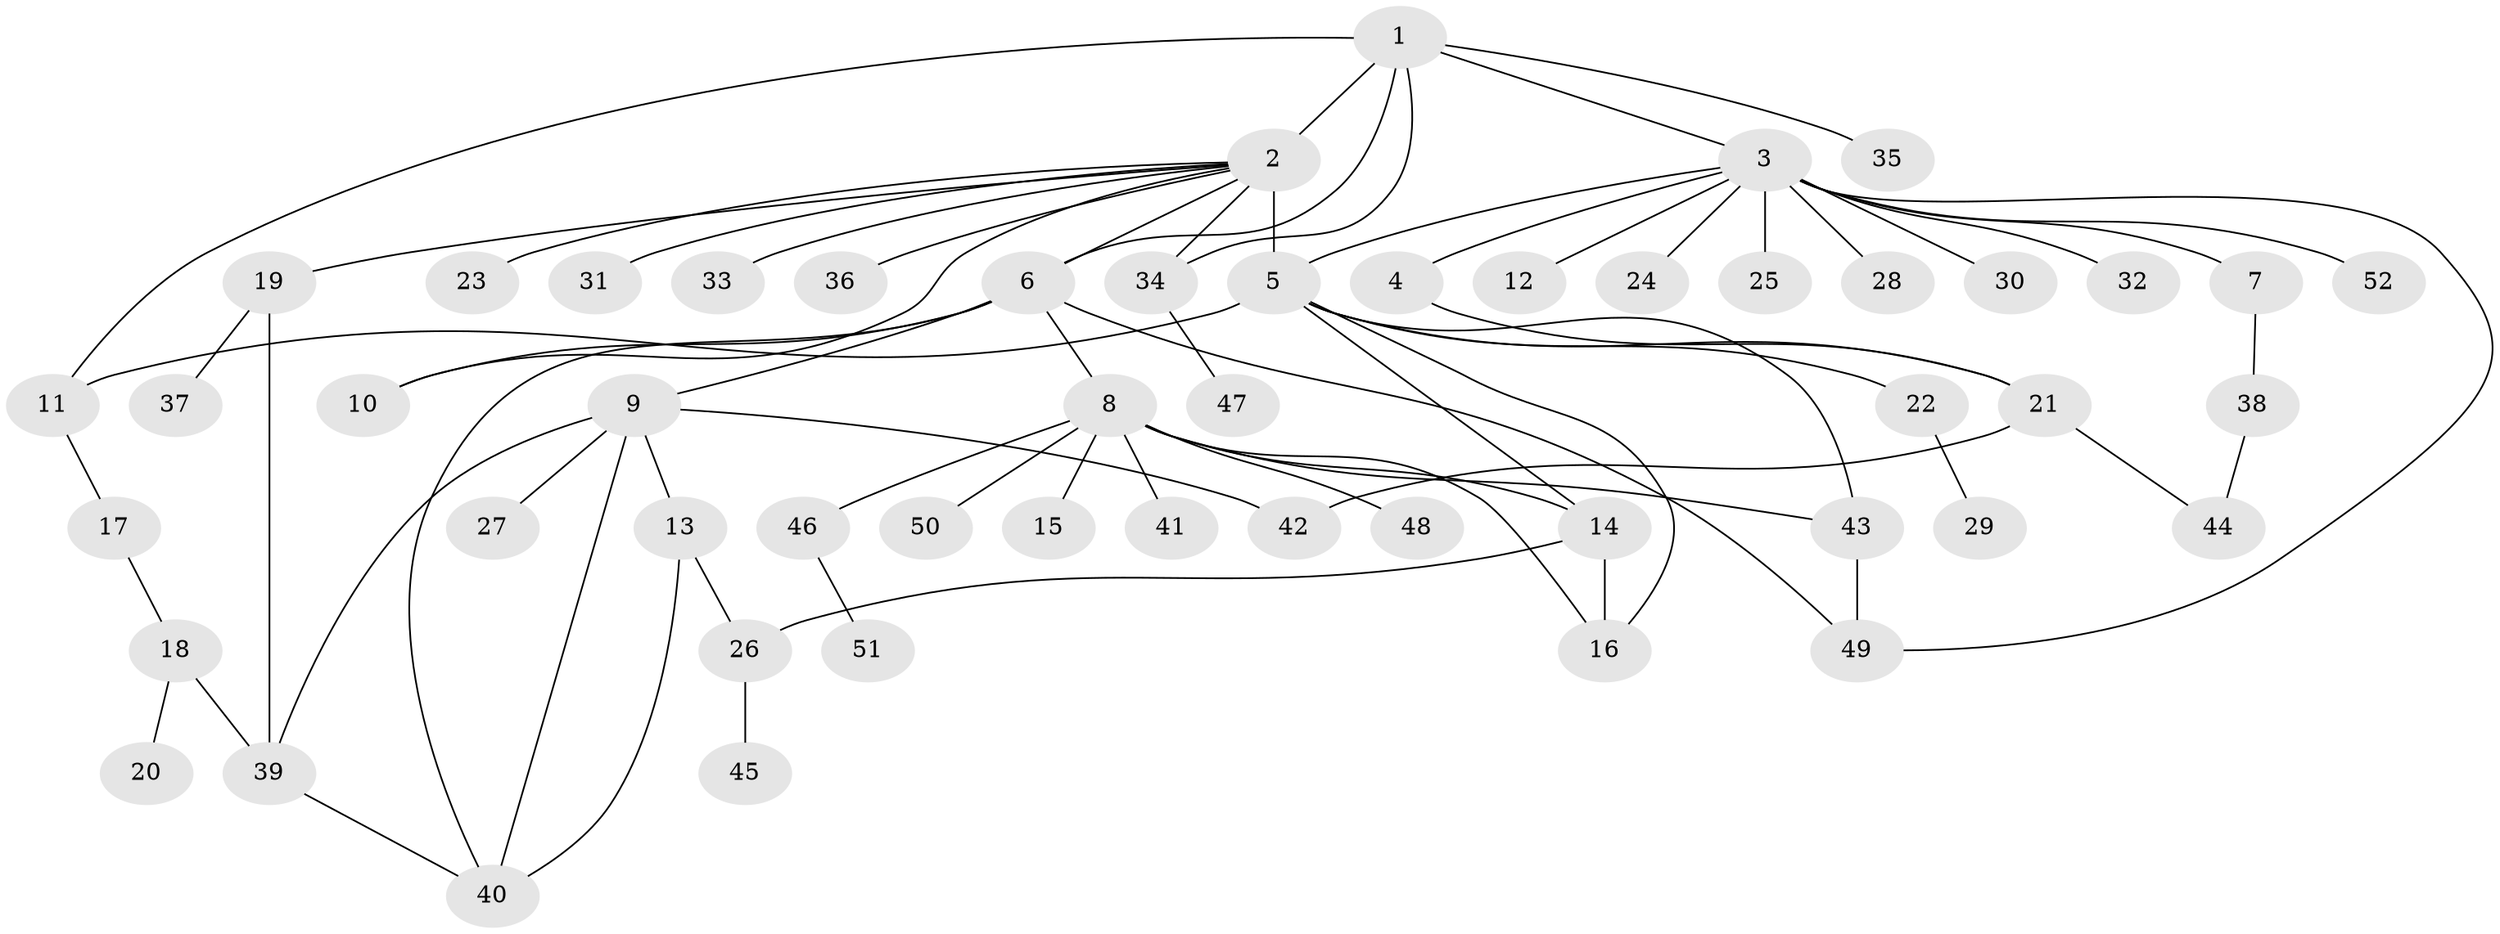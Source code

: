 // original degree distribution, {7: 0.02, 22: 0.01, 13: 0.01, 3: 0.11, 4: 0.07, 1: 0.47, 2: 0.27, 8: 0.01, 10: 0.01, 5: 0.01, 6: 0.01}
// Generated by graph-tools (version 1.1) at 2025/35/03/09/25 02:35:39]
// undirected, 52 vertices, 71 edges
graph export_dot {
graph [start="1"]
  node [color=gray90,style=filled];
  1;
  2;
  3;
  4;
  5;
  6;
  7;
  8;
  9;
  10;
  11;
  12;
  13;
  14;
  15;
  16;
  17;
  18;
  19;
  20;
  21;
  22;
  23;
  24;
  25;
  26;
  27;
  28;
  29;
  30;
  31;
  32;
  33;
  34;
  35;
  36;
  37;
  38;
  39;
  40;
  41;
  42;
  43;
  44;
  45;
  46;
  47;
  48;
  49;
  50;
  51;
  52;
  1 -- 2 [weight=1.0];
  1 -- 3 [weight=1.0];
  1 -- 6 [weight=1.0];
  1 -- 11 [weight=1.0];
  1 -- 34 [weight=1.0];
  1 -- 35 [weight=1.0];
  2 -- 5 [weight=11.0];
  2 -- 6 [weight=1.0];
  2 -- 10 [weight=1.0];
  2 -- 19 [weight=1.0];
  2 -- 23 [weight=2.0];
  2 -- 31 [weight=1.0];
  2 -- 33 [weight=1.0];
  2 -- 34 [weight=1.0];
  2 -- 36 [weight=1.0];
  3 -- 4 [weight=1.0];
  3 -- 5 [weight=1.0];
  3 -- 7 [weight=1.0];
  3 -- 12 [weight=1.0];
  3 -- 24 [weight=1.0];
  3 -- 25 [weight=1.0];
  3 -- 28 [weight=1.0];
  3 -- 30 [weight=1.0];
  3 -- 32 [weight=1.0];
  3 -- 49 [weight=1.0];
  3 -- 52 [weight=1.0];
  4 -- 21 [weight=1.0];
  5 -- 11 [weight=1.0];
  5 -- 14 [weight=1.0];
  5 -- 16 [weight=1.0];
  5 -- 21 [weight=1.0];
  5 -- 22 [weight=1.0];
  5 -- 43 [weight=1.0];
  6 -- 8 [weight=1.0];
  6 -- 9 [weight=1.0];
  6 -- 10 [weight=1.0];
  6 -- 40 [weight=1.0];
  6 -- 49 [weight=1.0];
  7 -- 38 [weight=1.0];
  8 -- 14 [weight=1.0];
  8 -- 15 [weight=1.0];
  8 -- 16 [weight=1.0];
  8 -- 41 [weight=1.0];
  8 -- 43 [weight=1.0];
  8 -- 46 [weight=1.0];
  8 -- 48 [weight=1.0];
  8 -- 50 [weight=1.0];
  9 -- 13 [weight=1.0];
  9 -- 27 [weight=1.0];
  9 -- 39 [weight=1.0];
  9 -- 40 [weight=1.0];
  9 -- 42 [weight=1.0];
  11 -- 17 [weight=1.0];
  13 -- 26 [weight=1.0];
  13 -- 40 [weight=1.0];
  14 -- 16 [weight=1.0];
  14 -- 26 [weight=1.0];
  17 -- 18 [weight=1.0];
  18 -- 20 [weight=1.0];
  18 -- 39 [weight=3.0];
  19 -- 37 [weight=1.0];
  19 -- 39 [weight=1.0];
  21 -- 42 [weight=1.0];
  21 -- 44 [weight=1.0];
  22 -- 29 [weight=1.0];
  26 -- 45 [weight=1.0];
  34 -- 47 [weight=1.0];
  38 -- 44 [weight=1.0];
  39 -- 40 [weight=1.0];
  43 -- 49 [weight=1.0];
  46 -- 51 [weight=1.0];
}
